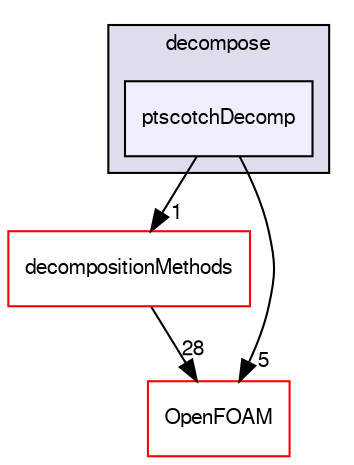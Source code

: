 digraph "src/parallel/decompose/ptscotchDecomp" {
  bgcolor=transparent;
  compound=true
  node [ fontsize="10", fontname="FreeSans"];
  edge [ labelfontsize="10", labelfontname="FreeSans"];
  subgraph clusterdir_e048e8eb4dfe5719d368ebac837fe95a {
    graph [ bgcolor="#ddddee", pencolor="black", label="decompose" fontname="FreeSans", fontsize="10", URL="dir_e048e8eb4dfe5719d368ebac837fe95a.html"]
  dir_c98e9f150f36ff11917a4b75e5ba2d94 [shape=box, label="ptscotchDecomp", style="filled", fillcolor="#eeeeff", pencolor="black", URL="dir_c98e9f150f36ff11917a4b75e5ba2d94.html"];
  }
  dir_e3b70d1802e286fd48b60eaae8da0038 [shape=box label="decompositionMethods" color="red" URL="dir_e3b70d1802e286fd48b60eaae8da0038.html"];
  dir_c5473ff19b20e6ec4dfe5c310b3778a8 [shape=box label="OpenFOAM" color="red" URL="dir_c5473ff19b20e6ec4dfe5c310b3778a8.html"];
  dir_e3b70d1802e286fd48b60eaae8da0038->dir_c5473ff19b20e6ec4dfe5c310b3778a8 [headlabel="28", labeldistance=1.5 headhref="dir_002238_001706.html"];
  dir_c98e9f150f36ff11917a4b75e5ba2d94->dir_e3b70d1802e286fd48b60eaae8da0038 [headlabel="1", labeldistance=1.5 headhref="dir_002248_002238.html"];
  dir_c98e9f150f36ff11917a4b75e5ba2d94->dir_c5473ff19b20e6ec4dfe5c310b3778a8 [headlabel="5", labeldistance=1.5 headhref="dir_002248_001706.html"];
}
